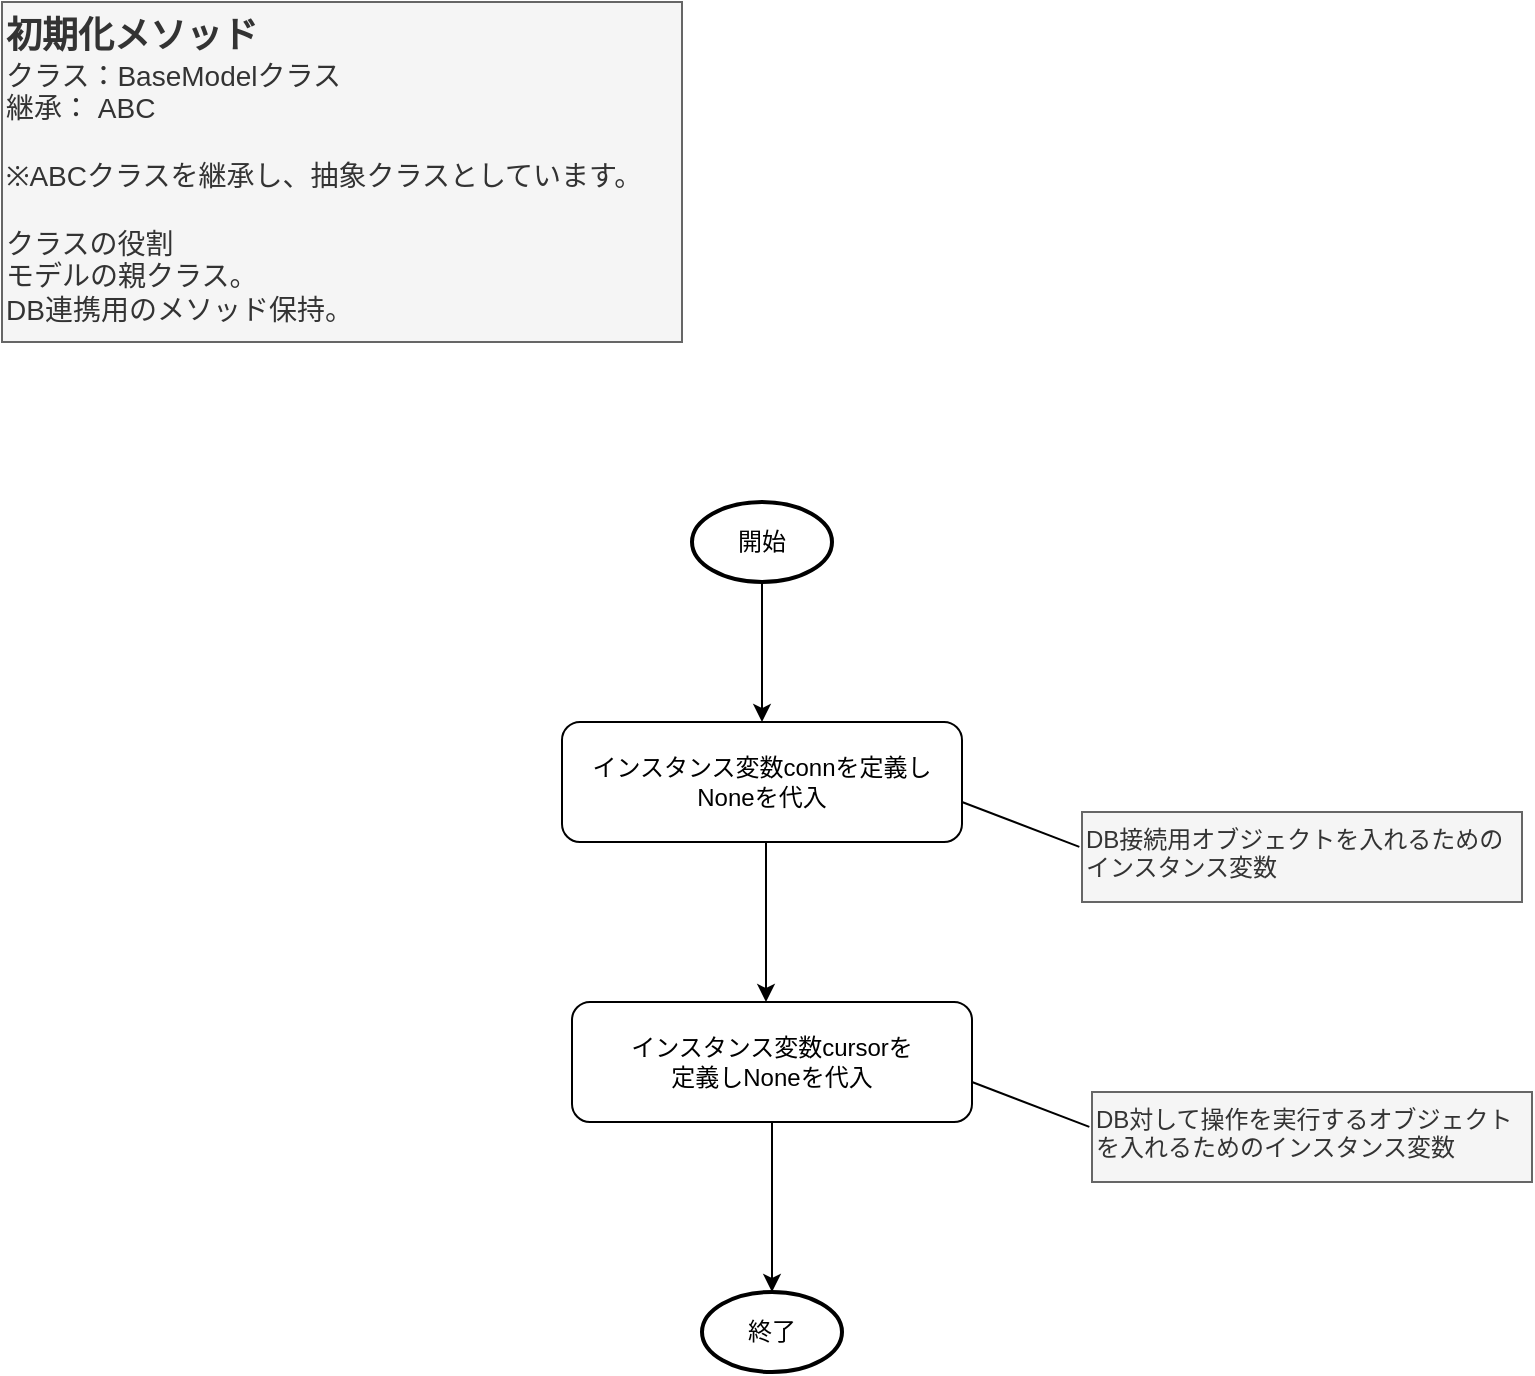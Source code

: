 <mxfile version="24.2.5" type="device">
  <diagram id="C5RBs43oDa-KdzZeNtuy" name="__init__(BaseModelクラス)">
    <mxGraphModel dx="1050" dy="621" grid="1" gridSize="10" guides="1" tooltips="1" connect="1" arrows="1" fold="1" page="1" pageScale="1" pageWidth="827" pageHeight="1169" math="0" shadow="0">
      <root>
        <mxCell id="WIyWlLk6GJQsqaUBKTNV-0" />
        <mxCell id="WIyWlLk6GJQsqaUBKTNV-1" parent="WIyWlLk6GJQsqaUBKTNV-0" />
        <mxCell id="LXn7HDsdEt2ml_C19MOm-7" value="" style="edgeStyle=orthogonalEdgeStyle;rounded=0;orthogonalLoop=1;jettySize=auto;html=1;" parent="WIyWlLk6GJQsqaUBKTNV-1" source="81keJ2TzeIuj5GgUxpqN-0" target="LXn7HDsdEt2ml_C19MOm-6" edge="1">
          <mxGeometry relative="1" as="geometry" />
        </mxCell>
        <mxCell id="81keJ2TzeIuj5GgUxpqN-0" value="開始" style="strokeWidth=2;html=1;shape=mxgraph.flowchart.start_1;whiteSpace=wrap;" parent="WIyWlLk6GJQsqaUBKTNV-1" vertex="1">
          <mxGeometry x="365" y="280" width="70" height="40" as="geometry" />
        </mxCell>
        <mxCell id="LXn7HDsdEt2ml_C19MOm-2" value="" style="edgeStyle=orthogonalEdgeStyle;rounded=0;orthogonalLoop=1;jettySize=auto;html=1;" parent="WIyWlLk6GJQsqaUBKTNV-1" edge="1">
          <mxGeometry relative="1" as="geometry">
            <mxPoint x="402" y="450" as="sourcePoint" />
            <mxPoint x="402" y="530" as="targetPoint" />
          </mxGeometry>
        </mxCell>
        <mxCell id="LXn7HDsdEt2ml_C19MOm-15" value="" style="edgeStyle=orthogonalEdgeStyle;rounded=0;orthogonalLoop=1;jettySize=auto;html=1;" parent="WIyWlLk6GJQsqaUBKTNV-1" source="LXn7HDsdEt2ml_C19MOm-5" target="LXn7HDsdEt2ml_C19MOm-14" edge="1">
          <mxGeometry relative="1" as="geometry" />
        </mxCell>
        <mxCell id="LXn7HDsdEt2ml_C19MOm-5" value="インスタンス変数cursorを&lt;div&gt;定義しNoneを代入&lt;/div&gt;" style="rounded=1;whiteSpace=wrap;html=1;" parent="WIyWlLk6GJQsqaUBKTNV-1" vertex="1">
          <mxGeometry x="305" y="530" width="200" height="60" as="geometry" />
        </mxCell>
        <mxCell id="LXn7HDsdEt2ml_C19MOm-6" value="インスタンス変数connを定義しNoneを代入" style="rounded=1;whiteSpace=wrap;html=1;" parent="WIyWlLk6GJQsqaUBKTNV-1" vertex="1">
          <mxGeometry x="300" y="390" width="200" height="60" as="geometry" />
        </mxCell>
        <mxCell id="LXn7HDsdEt2ml_C19MOm-8" style="rounded=0;orthogonalLoop=1;jettySize=auto;html=1;entryX=1;entryY=0.25;entryDx=0;entryDy=0;exitX=-0.006;exitY=0.387;exitDx=0;exitDy=0;exitPerimeter=0;endArrow=none;endFill=0;" parent="WIyWlLk6GJQsqaUBKTNV-1" source="LXn7HDsdEt2ml_C19MOm-9" edge="1">
          <mxGeometry relative="1" as="geometry">
            <mxPoint x="500" y="430" as="targetPoint" />
          </mxGeometry>
        </mxCell>
        <mxCell id="LXn7HDsdEt2ml_C19MOm-9" value="DB接続用オブジェクトを入れるための&lt;div&gt;インスタンス変数&lt;/div&gt;" style="text;html=1;align=left;verticalAlign=top;whiteSpace=wrap;rounded=0;fillColor=#f5f5f5;fontColor=#333333;strokeColor=#666666;" parent="WIyWlLk6GJQsqaUBKTNV-1" vertex="1">
          <mxGeometry x="560" y="435" width="220" height="45" as="geometry" />
        </mxCell>
        <mxCell id="LXn7HDsdEt2ml_C19MOm-12" style="rounded=0;orthogonalLoop=1;jettySize=auto;html=1;entryX=1;entryY=0.25;entryDx=0;entryDy=0;exitX=-0.006;exitY=0.387;exitDx=0;exitDy=0;exitPerimeter=0;endArrow=none;endFill=0;" parent="WIyWlLk6GJQsqaUBKTNV-1" source="LXn7HDsdEt2ml_C19MOm-13" edge="1">
          <mxGeometry relative="1" as="geometry">
            <mxPoint x="505" y="570" as="targetPoint" />
          </mxGeometry>
        </mxCell>
        <mxCell id="LXn7HDsdEt2ml_C19MOm-13" value="DB対して操作を実行するオブジェクトを入れるための&lt;span style=&quot;background-color: initial;&quot;&gt;インスタンス変数&lt;/span&gt;" style="text;html=1;align=left;verticalAlign=top;whiteSpace=wrap;rounded=0;fillColor=#f5f5f5;fontColor=#333333;strokeColor=#666666;" parent="WIyWlLk6GJQsqaUBKTNV-1" vertex="1">
          <mxGeometry x="565" y="575" width="220" height="45" as="geometry" />
        </mxCell>
        <mxCell id="LXn7HDsdEt2ml_C19MOm-14" value="終了" style="strokeWidth=2;html=1;shape=mxgraph.flowchart.start_1;whiteSpace=wrap;" parent="WIyWlLk6GJQsqaUBKTNV-1" vertex="1">
          <mxGeometry x="370" y="675" width="70" height="40" as="geometry" />
        </mxCell>
        <mxCell id="NBlv1n3h14O8J8U-37sf-0" value="&lt;b style=&quot;&quot;&gt;&lt;font style=&quot;&quot;&gt;&lt;font style=&quot;font-size: 18px;&quot;&gt;初期化メソッド&lt;/font&gt;&lt;/font&gt;&lt;/b&gt;&lt;div&gt;&lt;font style=&quot;font-size: 14px;&quot;&gt;クラス：BaseModelクラス&lt;/font&gt;&lt;/div&gt;&lt;div&gt;&lt;div style=&quot;font-size: 14px;&quot;&gt;&lt;font style=&quot;font-size: 14px;&quot;&gt;継承： ABC&lt;/font&gt;&lt;/div&gt;&lt;/div&gt;&lt;div style=&quot;font-size: 14px;&quot;&gt;&lt;font style=&quot;font-size: 14px;&quot;&gt;&lt;br&gt;&lt;/font&gt;&lt;/div&gt;&lt;div style=&quot;font-size: 14px;&quot;&gt;&lt;font style=&quot;font-size: 14px;&quot;&gt;※ABCクラスを継承し、抽象クラスとしています。&lt;br&gt;&lt;/font&gt;&lt;/div&gt;&lt;div style=&quot;font-size: 14px;&quot;&gt;&lt;font style=&quot;font-size: 14px;&quot;&gt;&lt;br&gt;&lt;/font&gt;&lt;/div&gt;&lt;div style=&quot;font-size: 14px;&quot;&gt;&lt;font style=&quot;font-size: 14px;&quot;&gt;クラスの役割&lt;/font&gt;&lt;/div&gt;&lt;div style=&quot;font-size: 14px;&quot;&gt;モデルの親クラス。&lt;/div&gt;&lt;div style=&quot;font-size: 14px;&quot;&gt;DB連携用のメソッド保持。&lt;/div&gt;" style="text;html=1;align=left;verticalAlign=top;whiteSpace=wrap;rounded=0;fillColor=#f5f5f5;fontColor=#333333;strokeColor=#666666;" parent="WIyWlLk6GJQsqaUBKTNV-1" vertex="1">
          <mxGeometry x="20" y="30" width="340" height="170" as="geometry" />
        </mxCell>
      </root>
    </mxGraphModel>
  </diagram>
</mxfile>
